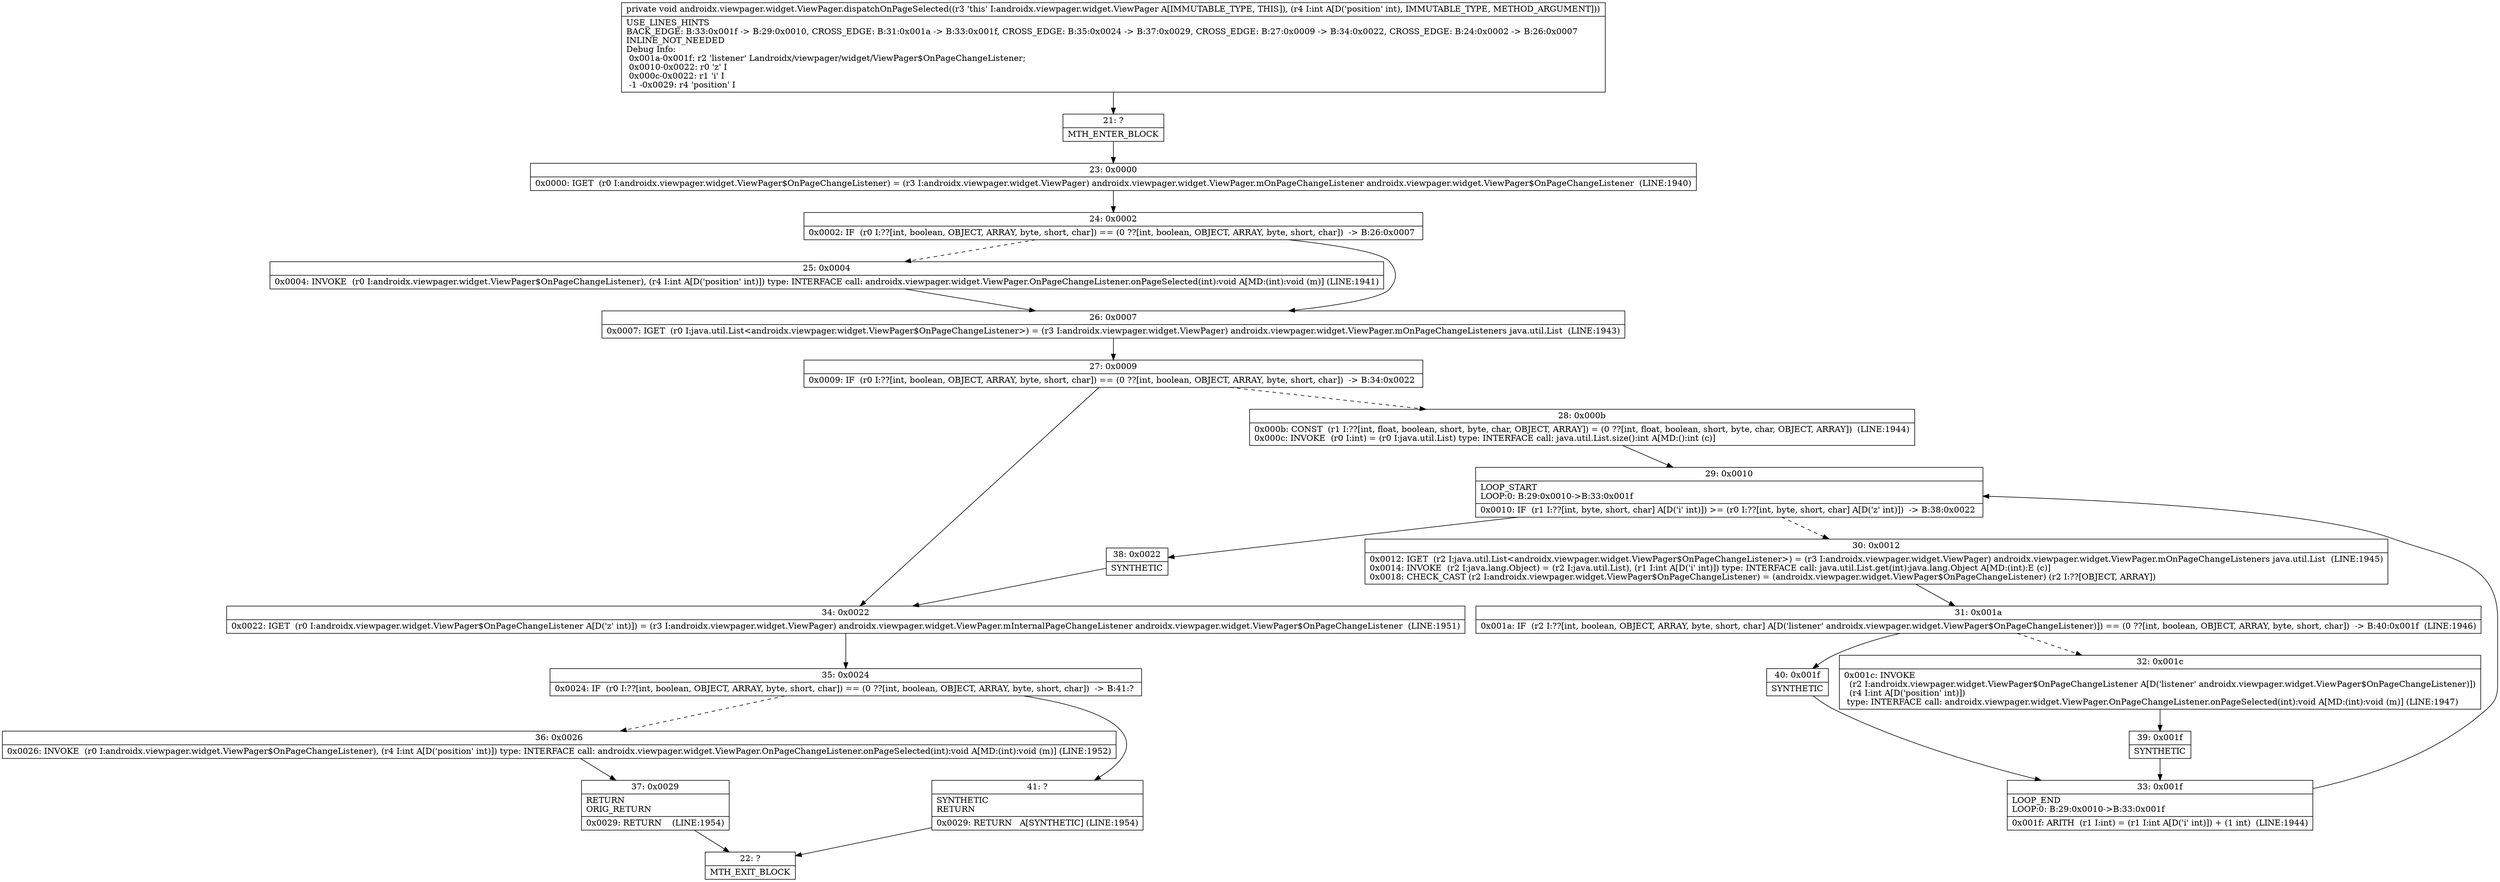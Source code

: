 digraph "CFG forandroidx.viewpager.widget.ViewPager.dispatchOnPageSelected(I)V" {
Node_21 [shape=record,label="{21\:\ ?|MTH_ENTER_BLOCK\l}"];
Node_23 [shape=record,label="{23\:\ 0x0000|0x0000: IGET  (r0 I:androidx.viewpager.widget.ViewPager$OnPageChangeListener) = (r3 I:androidx.viewpager.widget.ViewPager) androidx.viewpager.widget.ViewPager.mOnPageChangeListener androidx.viewpager.widget.ViewPager$OnPageChangeListener  (LINE:1940)\l}"];
Node_24 [shape=record,label="{24\:\ 0x0002|0x0002: IF  (r0 I:??[int, boolean, OBJECT, ARRAY, byte, short, char]) == (0 ??[int, boolean, OBJECT, ARRAY, byte, short, char])  \-\> B:26:0x0007 \l}"];
Node_25 [shape=record,label="{25\:\ 0x0004|0x0004: INVOKE  (r0 I:androidx.viewpager.widget.ViewPager$OnPageChangeListener), (r4 I:int A[D('position' int)]) type: INTERFACE call: androidx.viewpager.widget.ViewPager.OnPageChangeListener.onPageSelected(int):void A[MD:(int):void (m)] (LINE:1941)\l}"];
Node_26 [shape=record,label="{26\:\ 0x0007|0x0007: IGET  (r0 I:java.util.List\<androidx.viewpager.widget.ViewPager$OnPageChangeListener\>) = (r3 I:androidx.viewpager.widget.ViewPager) androidx.viewpager.widget.ViewPager.mOnPageChangeListeners java.util.List  (LINE:1943)\l}"];
Node_27 [shape=record,label="{27\:\ 0x0009|0x0009: IF  (r0 I:??[int, boolean, OBJECT, ARRAY, byte, short, char]) == (0 ??[int, boolean, OBJECT, ARRAY, byte, short, char])  \-\> B:34:0x0022 \l}"];
Node_28 [shape=record,label="{28\:\ 0x000b|0x000b: CONST  (r1 I:??[int, float, boolean, short, byte, char, OBJECT, ARRAY]) = (0 ??[int, float, boolean, short, byte, char, OBJECT, ARRAY])  (LINE:1944)\l0x000c: INVOKE  (r0 I:int) = (r0 I:java.util.List) type: INTERFACE call: java.util.List.size():int A[MD:():int (c)]\l}"];
Node_29 [shape=record,label="{29\:\ 0x0010|LOOP_START\lLOOP:0: B:29:0x0010\-\>B:33:0x001f\l|0x0010: IF  (r1 I:??[int, byte, short, char] A[D('i' int)]) \>= (r0 I:??[int, byte, short, char] A[D('z' int)])  \-\> B:38:0x0022 \l}"];
Node_30 [shape=record,label="{30\:\ 0x0012|0x0012: IGET  (r2 I:java.util.List\<androidx.viewpager.widget.ViewPager$OnPageChangeListener\>) = (r3 I:androidx.viewpager.widget.ViewPager) androidx.viewpager.widget.ViewPager.mOnPageChangeListeners java.util.List  (LINE:1945)\l0x0014: INVOKE  (r2 I:java.lang.Object) = (r2 I:java.util.List), (r1 I:int A[D('i' int)]) type: INTERFACE call: java.util.List.get(int):java.lang.Object A[MD:(int):E (c)]\l0x0018: CHECK_CAST (r2 I:androidx.viewpager.widget.ViewPager$OnPageChangeListener) = (androidx.viewpager.widget.ViewPager$OnPageChangeListener) (r2 I:??[OBJECT, ARRAY]) \l}"];
Node_31 [shape=record,label="{31\:\ 0x001a|0x001a: IF  (r2 I:??[int, boolean, OBJECT, ARRAY, byte, short, char] A[D('listener' androidx.viewpager.widget.ViewPager$OnPageChangeListener)]) == (0 ??[int, boolean, OBJECT, ARRAY, byte, short, char])  \-\> B:40:0x001f  (LINE:1946)\l}"];
Node_32 [shape=record,label="{32\:\ 0x001c|0x001c: INVOKE  \l  (r2 I:androidx.viewpager.widget.ViewPager$OnPageChangeListener A[D('listener' androidx.viewpager.widget.ViewPager$OnPageChangeListener)])\l  (r4 I:int A[D('position' int)])\l type: INTERFACE call: androidx.viewpager.widget.ViewPager.OnPageChangeListener.onPageSelected(int):void A[MD:(int):void (m)] (LINE:1947)\l}"];
Node_39 [shape=record,label="{39\:\ 0x001f|SYNTHETIC\l}"];
Node_33 [shape=record,label="{33\:\ 0x001f|LOOP_END\lLOOP:0: B:29:0x0010\-\>B:33:0x001f\l|0x001f: ARITH  (r1 I:int) = (r1 I:int A[D('i' int)]) + (1 int)  (LINE:1944)\l}"];
Node_40 [shape=record,label="{40\:\ 0x001f|SYNTHETIC\l}"];
Node_38 [shape=record,label="{38\:\ 0x0022|SYNTHETIC\l}"];
Node_34 [shape=record,label="{34\:\ 0x0022|0x0022: IGET  (r0 I:androidx.viewpager.widget.ViewPager$OnPageChangeListener A[D('z' int)]) = (r3 I:androidx.viewpager.widget.ViewPager) androidx.viewpager.widget.ViewPager.mInternalPageChangeListener androidx.viewpager.widget.ViewPager$OnPageChangeListener  (LINE:1951)\l}"];
Node_35 [shape=record,label="{35\:\ 0x0024|0x0024: IF  (r0 I:??[int, boolean, OBJECT, ARRAY, byte, short, char]) == (0 ??[int, boolean, OBJECT, ARRAY, byte, short, char])  \-\> B:41:? \l}"];
Node_36 [shape=record,label="{36\:\ 0x0026|0x0026: INVOKE  (r0 I:androidx.viewpager.widget.ViewPager$OnPageChangeListener), (r4 I:int A[D('position' int)]) type: INTERFACE call: androidx.viewpager.widget.ViewPager.OnPageChangeListener.onPageSelected(int):void A[MD:(int):void (m)] (LINE:1952)\l}"];
Node_37 [shape=record,label="{37\:\ 0x0029|RETURN\lORIG_RETURN\l|0x0029: RETURN    (LINE:1954)\l}"];
Node_22 [shape=record,label="{22\:\ ?|MTH_EXIT_BLOCK\l}"];
Node_41 [shape=record,label="{41\:\ ?|SYNTHETIC\lRETURN\l|0x0029: RETURN   A[SYNTHETIC] (LINE:1954)\l}"];
MethodNode[shape=record,label="{private void androidx.viewpager.widget.ViewPager.dispatchOnPageSelected((r3 'this' I:androidx.viewpager.widget.ViewPager A[IMMUTABLE_TYPE, THIS]), (r4 I:int A[D('position' int), IMMUTABLE_TYPE, METHOD_ARGUMENT]))  | USE_LINES_HINTS\lBACK_EDGE: B:33:0x001f \-\> B:29:0x0010, CROSS_EDGE: B:31:0x001a \-\> B:33:0x001f, CROSS_EDGE: B:35:0x0024 \-\> B:37:0x0029, CROSS_EDGE: B:27:0x0009 \-\> B:34:0x0022, CROSS_EDGE: B:24:0x0002 \-\> B:26:0x0007\lINLINE_NOT_NEEDED\lDebug Info:\l  0x001a\-0x001f: r2 'listener' Landroidx\/viewpager\/widget\/ViewPager$OnPageChangeListener;\l  0x0010\-0x0022: r0 'z' I\l  0x000c\-0x0022: r1 'i' I\l  \-1 \-0x0029: r4 'position' I\l}"];
MethodNode -> Node_21;Node_21 -> Node_23;
Node_23 -> Node_24;
Node_24 -> Node_25[style=dashed];
Node_24 -> Node_26;
Node_25 -> Node_26;
Node_26 -> Node_27;
Node_27 -> Node_28[style=dashed];
Node_27 -> Node_34;
Node_28 -> Node_29;
Node_29 -> Node_30[style=dashed];
Node_29 -> Node_38;
Node_30 -> Node_31;
Node_31 -> Node_32[style=dashed];
Node_31 -> Node_40;
Node_32 -> Node_39;
Node_39 -> Node_33;
Node_33 -> Node_29;
Node_40 -> Node_33;
Node_38 -> Node_34;
Node_34 -> Node_35;
Node_35 -> Node_36[style=dashed];
Node_35 -> Node_41;
Node_36 -> Node_37;
Node_37 -> Node_22;
Node_41 -> Node_22;
}

